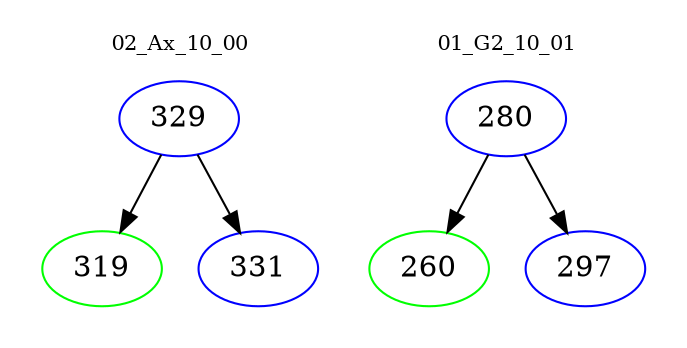 digraph{
subgraph cluster_0 {
color = white
label = "02_Ax_10_00";
fontsize=10;
T0_329 [label="329", color="blue"]
T0_329 -> T0_319 [color="black"]
T0_319 [label="319", color="green"]
T0_329 -> T0_331 [color="black"]
T0_331 [label="331", color="blue"]
}
subgraph cluster_1 {
color = white
label = "01_G2_10_01";
fontsize=10;
T1_280 [label="280", color="blue"]
T1_280 -> T1_260 [color="black"]
T1_260 [label="260", color="green"]
T1_280 -> T1_297 [color="black"]
T1_297 [label="297", color="blue"]
}
}
